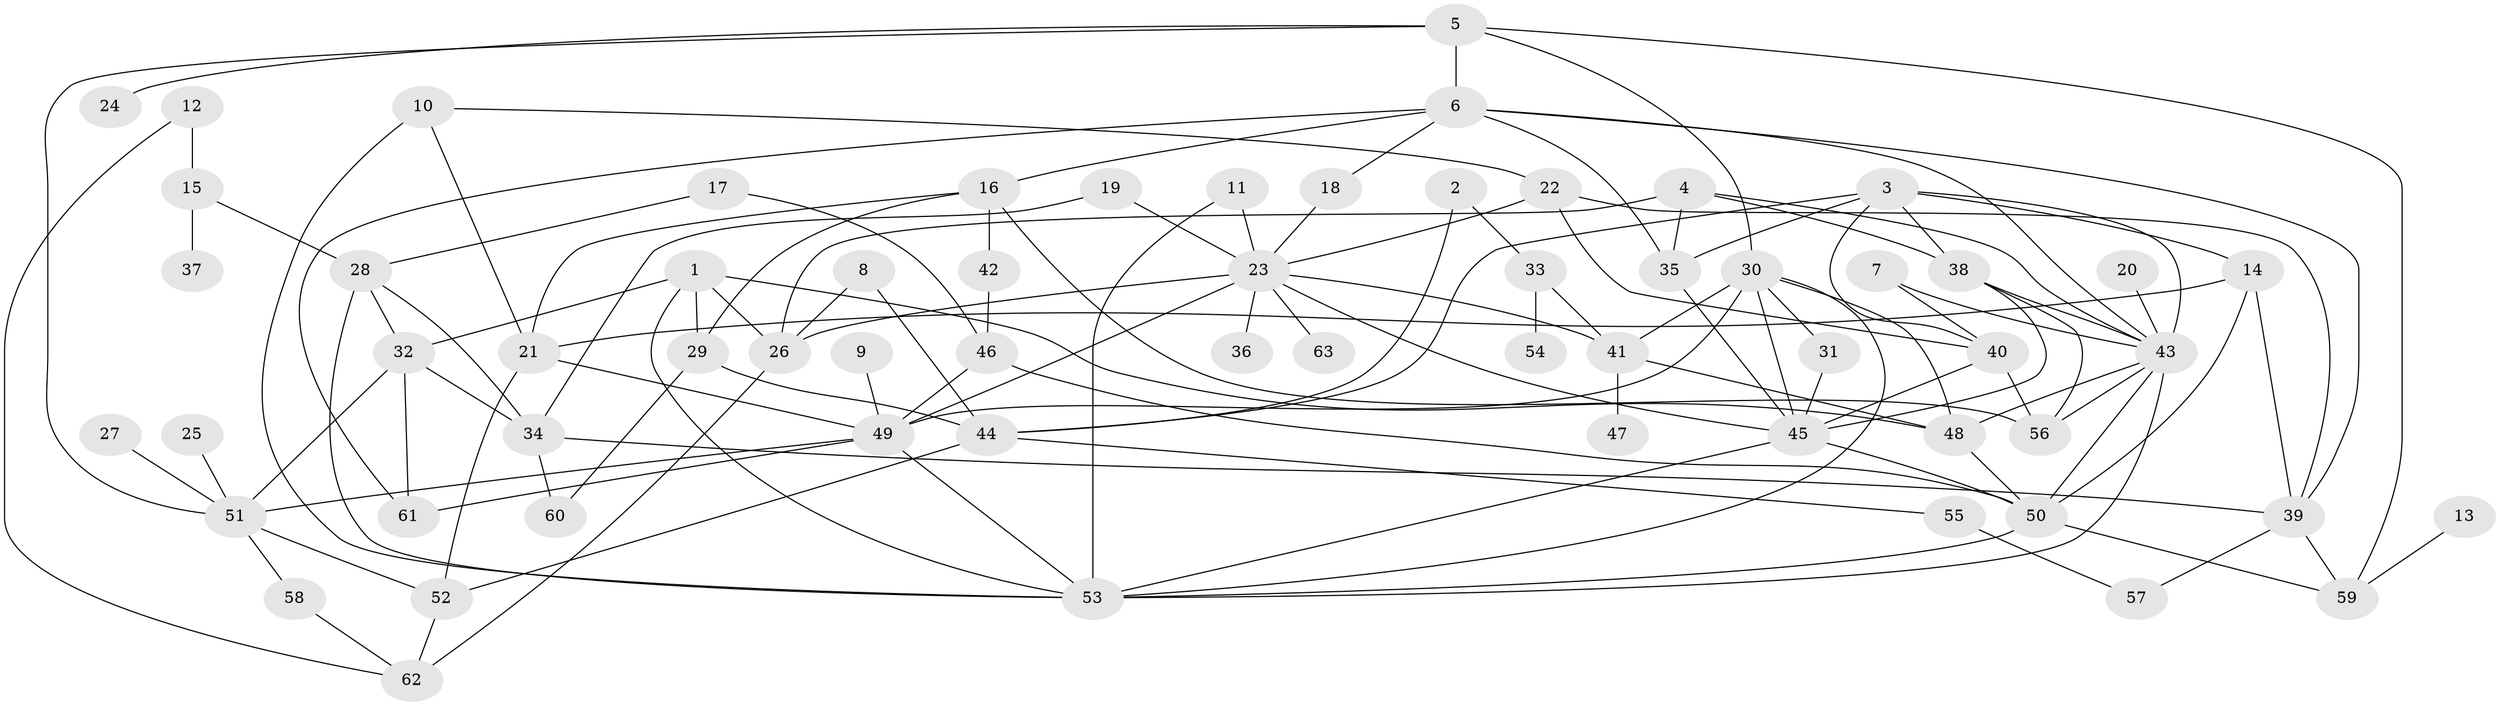 // original degree distribution, {5: 0.136, 7: 0.032, 10: 0.008, 3: 0.176, 4: 0.128, 6: 0.024, 2: 0.28, 1: 0.216}
// Generated by graph-tools (version 1.1) at 2025/49/03/09/25 03:49:15]
// undirected, 63 vertices, 121 edges
graph export_dot {
graph [start="1"]
  node [color=gray90,style=filled];
  1;
  2;
  3;
  4;
  5;
  6;
  7;
  8;
  9;
  10;
  11;
  12;
  13;
  14;
  15;
  16;
  17;
  18;
  19;
  20;
  21;
  22;
  23;
  24;
  25;
  26;
  27;
  28;
  29;
  30;
  31;
  32;
  33;
  34;
  35;
  36;
  37;
  38;
  39;
  40;
  41;
  42;
  43;
  44;
  45;
  46;
  47;
  48;
  49;
  50;
  51;
  52;
  53;
  54;
  55;
  56;
  57;
  58;
  59;
  60;
  61;
  62;
  63;
  1 -- 26 [weight=1.0];
  1 -- 29 [weight=1.0];
  1 -- 32 [weight=1.0];
  1 -- 48 [weight=1.0];
  1 -- 53 [weight=1.0];
  2 -- 33 [weight=1.0];
  2 -- 44 [weight=1.0];
  3 -- 14 [weight=1.0];
  3 -- 35 [weight=1.0];
  3 -- 38 [weight=1.0];
  3 -- 40 [weight=1.0];
  3 -- 43 [weight=1.0];
  3 -- 44 [weight=1.0];
  4 -- 26 [weight=1.0];
  4 -- 35 [weight=1.0];
  4 -- 38 [weight=1.0];
  4 -- 43 [weight=1.0];
  5 -- 6 [weight=1.0];
  5 -- 24 [weight=1.0];
  5 -- 30 [weight=1.0];
  5 -- 51 [weight=1.0];
  5 -- 59 [weight=1.0];
  6 -- 16 [weight=1.0];
  6 -- 18 [weight=1.0];
  6 -- 35 [weight=1.0];
  6 -- 39 [weight=1.0];
  6 -- 43 [weight=1.0];
  6 -- 61 [weight=1.0];
  7 -- 40 [weight=1.0];
  7 -- 43 [weight=1.0];
  8 -- 26 [weight=1.0];
  8 -- 44 [weight=1.0];
  9 -- 49 [weight=1.0];
  10 -- 21 [weight=1.0];
  10 -- 22 [weight=1.0];
  10 -- 53 [weight=1.0];
  11 -- 23 [weight=1.0];
  11 -- 53 [weight=1.0];
  12 -- 15 [weight=1.0];
  12 -- 62 [weight=1.0];
  13 -- 59 [weight=1.0];
  14 -- 21 [weight=1.0];
  14 -- 39 [weight=1.0];
  14 -- 50 [weight=1.0];
  15 -- 28 [weight=1.0];
  15 -- 37 [weight=1.0];
  16 -- 21 [weight=1.0];
  16 -- 29 [weight=1.0];
  16 -- 42 [weight=1.0];
  16 -- 56 [weight=1.0];
  17 -- 28 [weight=1.0];
  17 -- 46 [weight=1.0];
  18 -- 23 [weight=1.0];
  19 -- 23 [weight=1.0];
  19 -- 34 [weight=1.0];
  20 -- 43 [weight=1.0];
  21 -- 49 [weight=1.0];
  21 -- 52 [weight=1.0];
  22 -- 23 [weight=1.0];
  22 -- 39 [weight=1.0];
  22 -- 40 [weight=1.0];
  23 -- 26 [weight=1.0];
  23 -- 36 [weight=1.0];
  23 -- 41 [weight=1.0];
  23 -- 45 [weight=1.0];
  23 -- 49 [weight=1.0];
  23 -- 63 [weight=1.0];
  25 -- 51 [weight=1.0];
  26 -- 62 [weight=1.0];
  27 -- 51 [weight=1.0];
  28 -- 32 [weight=1.0];
  28 -- 34 [weight=1.0];
  28 -- 53 [weight=1.0];
  29 -- 44 [weight=1.0];
  29 -- 60 [weight=1.0];
  30 -- 31 [weight=1.0];
  30 -- 41 [weight=1.0];
  30 -- 45 [weight=1.0];
  30 -- 48 [weight=2.0];
  30 -- 49 [weight=1.0];
  30 -- 53 [weight=1.0];
  31 -- 45 [weight=1.0];
  32 -- 34 [weight=1.0];
  32 -- 51 [weight=1.0];
  32 -- 61 [weight=1.0];
  33 -- 41 [weight=1.0];
  33 -- 54 [weight=1.0];
  34 -- 39 [weight=1.0];
  34 -- 60 [weight=1.0];
  35 -- 45 [weight=1.0];
  38 -- 43 [weight=1.0];
  38 -- 45 [weight=1.0];
  38 -- 56 [weight=1.0];
  39 -- 57 [weight=1.0];
  39 -- 59 [weight=1.0];
  40 -- 45 [weight=1.0];
  40 -- 56 [weight=1.0];
  41 -- 47 [weight=1.0];
  41 -- 48 [weight=1.0];
  42 -- 46 [weight=1.0];
  43 -- 48 [weight=1.0];
  43 -- 50 [weight=1.0];
  43 -- 53 [weight=1.0];
  43 -- 56 [weight=1.0];
  44 -- 52 [weight=1.0];
  44 -- 55 [weight=1.0];
  45 -- 50 [weight=1.0];
  45 -- 53 [weight=1.0];
  46 -- 49 [weight=1.0];
  46 -- 50 [weight=1.0];
  48 -- 50 [weight=1.0];
  49 -- 51 [weight=1.0];
  49 -- 53 [weight=1.0];
  49 -- 61 [weight=1.0];
  50 -- 53 [weight=1.0];
  50 -- 59 [weight=1.0];
  51 -- 52 [weight=1.0];
  51 -- 58 [weight=1.0];
  52 -- 62 [weight=1.0];
  55 -- 57 [weight=1.0];
  58 -- 62 [weight=1.0];
}
